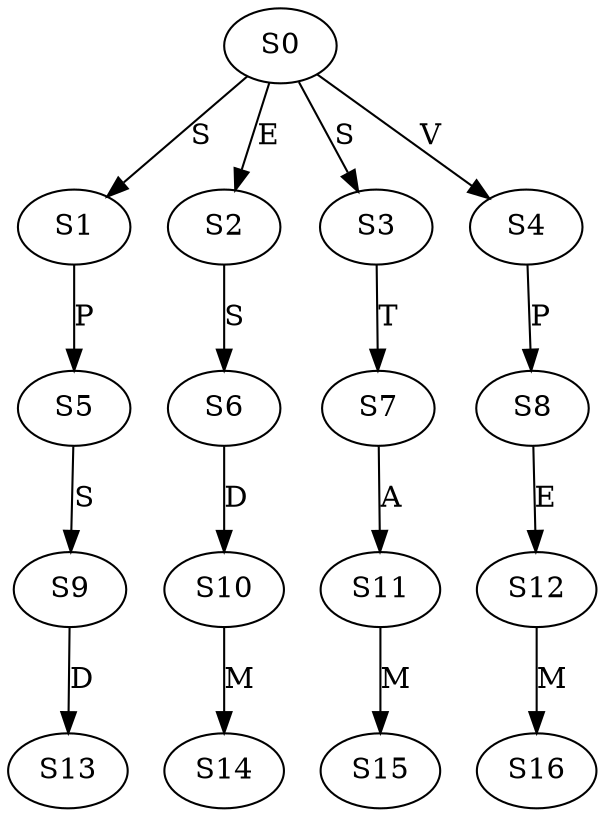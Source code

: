 strict digraph  {
	S0 -> S1 [ label = S ];
	S0 -> S2 [ label = E ];
	S0 -> S3 [ label = S ];
	S0 -> S4 [ label = V ];
	S1 -> S5 [ label = P ];
	S2 -> S6 [ label = S ];
	S3 -> S7 [ label = T ];
	S4 -> S8 [ label = P ];
	S5 -> S9 [ label = S ];
	S6 -> S10 [ label = D ];
	S7 -> S11 [ label = A ];
	S8 -> S12 [ label = E ];
	S9 -> S13 [ label = D ];
	S10 -> S14 [ label = M ];
	S11 -> S15 [ label = M ];
	S12 -> S16 [ label = M ];
}

